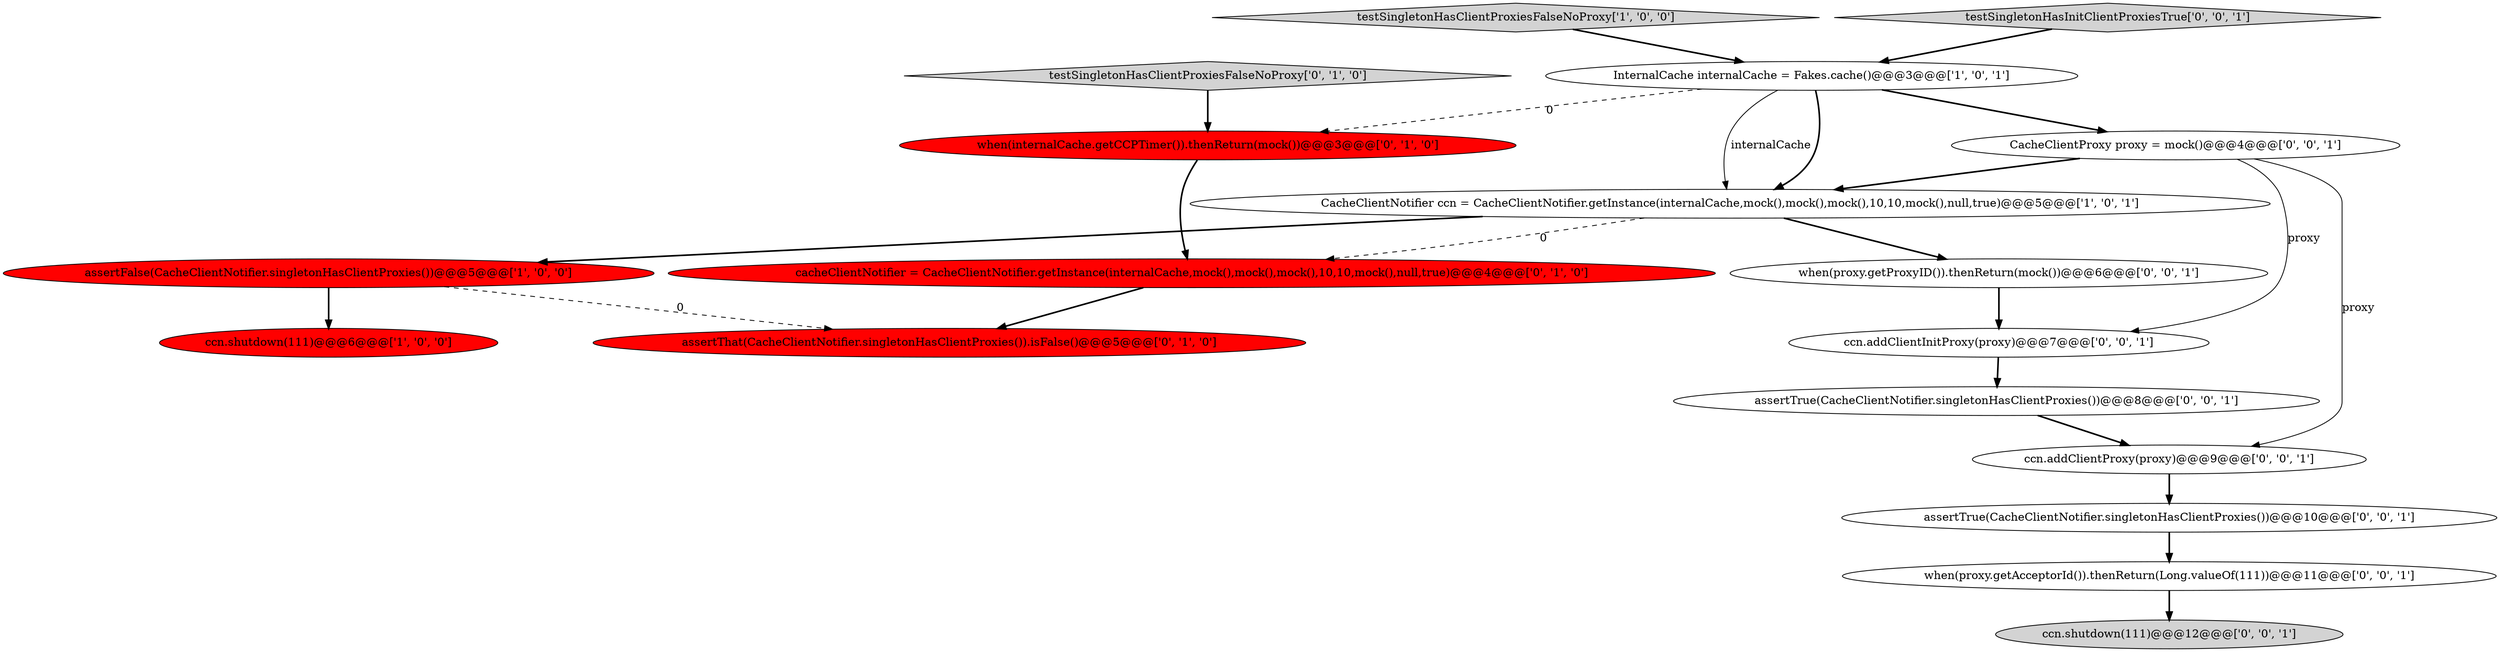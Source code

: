 digraph {
10 [style = filled, label = "CacheClientProxy proxy = mock()@@@4@@@['0', '0', '1']", fillcolor = white, shape = ellipse image = "AAA0AAABBB3BBB"];
5 [style = filled, label = "testSingletonHasClientProxiesFalseNoProxy['0', '1', '0']", fillcolor = lightgray, shape = diamond image = "AAA0AAABBB2BBB"];
4 [style = filled, label = "testSingletonHasClientProxiesFalseNoProxy['1', '0', '0']", fillcolor = lightgray, shape = diamond image = "AAA0AAABBB1BBB"];
7 [style = filled, label = "cacheClientNotifier = CacheClientNotifier.getInstance(internalCache,mock(),mock(),mock(),10,10,mock(),null,true)@@@4@@@['0', '1', '0']", fillcolor = red, shape = ellipse image = "AAA1AAABBB2BBB"];
13 [style = filled, label = "assertTrue(CacheClientNotifier.singletonHasClientProxies())@@@8@@@['0', '0', '1']", fillcolor = white, shape = ellipse image = "AAA0AAABBB3BBB"];
9 [style = filled, label = "when(proxy.getProxyID()).thenReturn(mock())@@@6@@@['0', '0', '1']", fillcolor = white, shape = ellipse image = "AAA0AAABBB3BBB"];
12 [style = filled, label = "ccn.addClientProxy(proxy)@@@9@@@['0', '0', '1']", fillcolor = white, shape = ellipse image = "AAA0AAABBB3BBB"];
15 [style = filled, label = "testSingletonHasInitClientProxiesTrue['0', '0', '1']", fillcolor = lightgray, shape = diamond image = "AAA0AAABBB3BBB"];
14 [style = filled, label = "ccn.addClientInitProxy(proxy)@@@7@@@['0', '0', '1']", fillcolor = white, shape = ellipse image = "AAA0AAABBB3BBB"];
2 [style = filled, label = "assertFalse(CacheClientNotifier.singletonHasClientProxies())@@@5@@@['1', '0', '0']", fillcolor = red, shape = ellipse image = "AAA1AAABBB1BBB"];
0 [style = filled, label = "CacheClientNotifier ccn = CacheClientNotifier.getInstance(internalCache,mock(),mock(),mock(),10,10,mock(),null,true)@@@5@@@['1', '0', '1']", fillcolor = white, shape = ellipse image = "AAA0AAABBB1BBB"];
1 [style = filled, label = "ccn.shutdown(111)@@@6@@@['1', '0', '0']", fillcolor = red, shape = ellipse image = "AAA1AAABBB1BBB"];
3 [style = filled, label = "InternalCache internalCache = Fakes.cache()@@@3@@@['1', '0', '1']", fillcolor = white, shape = ellipse image = "AAA0AAABBB1BBB"];
11 [style = filled, label = "assertTrue(CacheClientNotifier.singletonHasClientProxies())@@@10@@@['0', '0', '1']", fillcolor = white, shape = ellipse image = "AAA0AAABBB3BBB"];
17 [style = filled, label = "when(proxy.getAcceptorId()).thenReturn(Long.valueOf(111))@@@11@@@['0', '0', '1']", fillcolor = white, shape = ellipse image = "AAA0AAABBB3BBB"];
8 [style = filled, label = "assertThat(CacheClientNotifier.singletonHasClientProxies()).isFalse()@@@5@@@['0', '1', '0']", fillcolor = red, shape = ellipse image = "AAA1AAABBB2BBB"];
16 [style = filled, label = "ccn.shutdown(111)@@@12@@@['0', '0', '1']", fillcolor = lightgray, shape = ellipse image = "AAA0AAABBB3BBB"];
6 [style = filled, label = "when(internalCache.getCCPTimer()).thenReturn(mock())@@@3@@@['0', '1', '0']", fillcolor = red, shape = ellipse image = "AAA1AAABBB2BBB"];
4->3 [style = bold, label=""];
0->9 [style = bold, label=""];
3->6 [style = dashed, label="0"];
2->1 [style = bold, label=""];
0->2 [style = bold, label=""];
12->11 [style = bold, label=""];
3->0 [style = solid, label="internalCache"];
7->8 [style = bold, label=""];
15->3 [style = bold, label=""];
10->12 [style = solid, label="proxy"];
2->8 [style = dashed, label="0"];
3->0 [style = bold, label=""];
3->10 [style = bold, label=""];
13->12 [style = bold, label=""];
10->14 [style = solid, label="proxy"];
5->6 [style = bold, label=""];
10->0 [style = bold, label=""];
9->14 [style = bold, label=""];
11->17 [style = bold, label=""];
14->13 [style = bold, label=""];
6->7 [style = bold, label=""];
0->7 [style = dashed, label="0"];
17->16 [style = bold, label=""];
}

